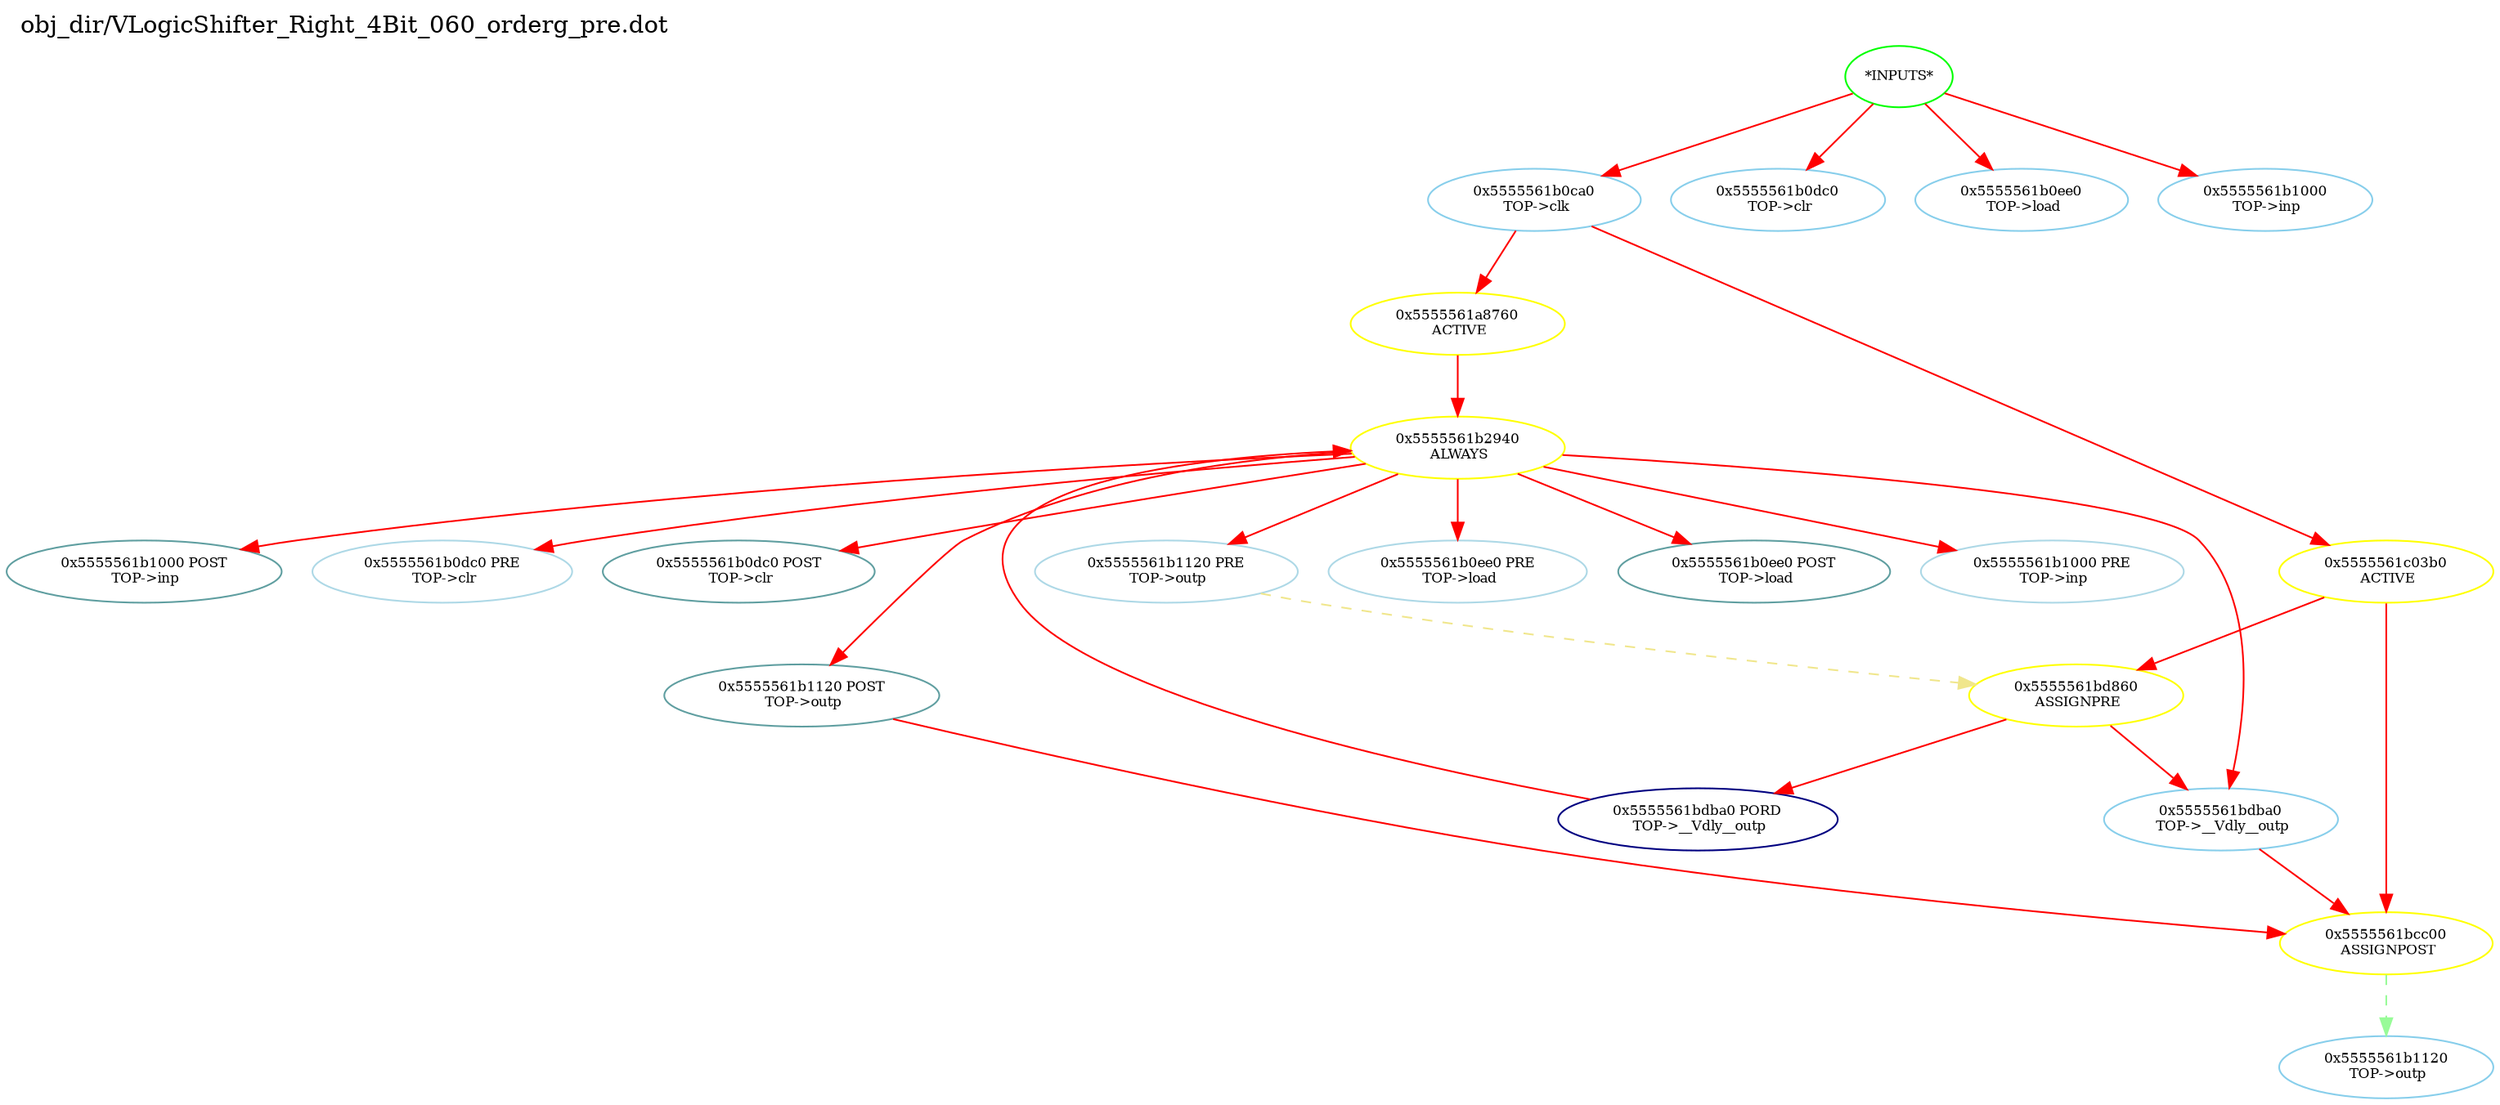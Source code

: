 digraph v3graph {
	graph	[label="obj_dir/VLogicShifter_Right_4Bit_060_orderg_pre.dot",
		 labelloc=t, labeljust=l,
		 //size="7.5,10",
		 rankdir=TB];
	n0	[fontsize=8 label="*INPUTS*", color=green];
	n0x5555561b0ae0_1	[fontsize=8 label="0x5555561b0ca0\n TOP->clk", color=skyblue];
	n0x5555561b0ae0_2	[fontsize=8 label="0x5555561b0dc0\n TOP->clr", color=skyblue];
	n0x5555561b0ae0_3	[fontsize=8 label="0x5555561b0ee0\n TOP->load", color=skyblue];
	n0x5555561b0ae0_4	[fontsize=8 label="0x5555561b1000\n TOP->inp", color=skyblue];
	n0x5555561b0ae0_5	[fontsize=8 label="0x5555561a8760\n ACTIVE", color=yellow];
	n0x5555561b0ae0_6	[fontsize=8 label="0x5555561b2940\n ALWAYS", color=yellow];
	n0x5555561b0ae0_7	[fontsize=8 label="0x5555561b0ee0 PRE\n TOP->load", color=lightblue];
	n0x5555561b0ae0_8	[fontsize=8 label="0x5555561b0ee0 POST\n TOP->load", color=CadetBlue];
	n0x5555561b0ae0_9	[fontsize=8 label="0x5555561b1000 PRE\n TOP->inp", color=lightblue];
	n0x5555561b0ae0_10	[fontsize=8 label="0x5555561b1000 POST\n TOP->inp", color=CadetBlue];
	n0x5555561b0ae0_11	[fontsize=8 label="0x5555561b0dc0 PRE\n TOP->clr", color=lightblue];
	n0x5555561b0ae0_12	[fontsize=8 label="0x5555561b0dc0 POST\n TOP->clr", color=CadetBlue];
	n0x5555561b0ae0_13	[fontsize=8 label="0x5555561b1120 PRE\n TOP->outp", color=lightblue];
	n0x5555561b0ae0_14	[fontsize=8 label="0x5555561b1120 POST\n TOP->outp", color=CadetBlue];
	n0x5555561b0ae0_15	[fontsize=8 label="0x5555561bdba0 PORD\n TOP->__Vdly__outp", color=NavyBlue];
	n0x5555561b0ae0_16	[fontsize=8 label="0x5555561bdba0\n TOP->__Vdly__outp", color=skyblue];
	n0x5555561b0ae0_17	[fontsize=8 label="0x5555561c03b0\n ACTIVE", color=yellow];
	n0x5555561b0ae0_18	[fontsize=8 label="0x5555561bd860\n ASSIGNPRE", color=yellow];
	n0x5555561b0ae0_19	[fontsize=8 label="0x5555561bcc00\n ASSIGNPOST", color=yellow];
	n0x5555561b0ae0_20	[fontsize=8 label="0x5555561b1120\n TOP->outp", color=skyblue];
	n0 -> n0x5555561b0ae0_1 [fontsize=8 label="" weight=1 color=red];
	n0 -> n0x5555561b0ae0_2 [fontsize=8 label="" weight=1 color=red];
	n0 -> n0x5555561b0ae0_3 [fontsize=8 label="" weight=1 color=red];
	n0 -> n0x5555561b0ae0_4 [fontsize=8 label="" weight=1 color=red];
	n0x5555561b0ae0_1 -> n0x5555561b0ae0_5 [fontsize=8 label="" weight=8 color=red];
	n0x5555561b0ae0_1 -> n0x5555561b0ae0_17 [fontsize=8 label="" weight=8 color=red];
	n0x5555561b0ae0_5 -> n0x5555561b0ae0_6 [fontsize=8 label="" weight=32 color=red];
	n0x5555561b0ae0_6 -> n0x5555561b0ae0_7 [fontsize=8 label="" weight=32 color=red];
	n0x5555561b0ae0_6 -> n0x5555561b0ae0_8 [fontsize=8 label="" weight=2 color=red];
	n0x5555561b0ae0_6 -> n0x5555561b0ae0_9 [fontsize=8 label="" weight=32 color=red];
	n0x5555561b0ae0_6 -> n0x5555561b0ae0_10 [fontsize=8 label="" weight=2 color=red];
	n0x5555561b0ae0_6 -> n0x5555561b0ae0_11 [fontsize=8 label="" weight=32 color=red];
	n0x5555561b0ae0_6 -> n0x5555561b0ae0_12 [fontsize=8 label="" weight=2 color=red];
	n0x5555561b0ae0_6 -> n0x5555561b0ae0_13 [fontsize=8 label="" weight=32 color=red];
	n0x5555561b0ae0_6 -> n0x5555561b0ae0_14 [fontsize=8 label="" weight=2 color=red];
	n0x5555561b0ae0_6 -> n0x5555561b0ae0_16 [fontsize=8 label="" weight=32 color=red];
	n0x5555561b0ae0_13 -> n0x5555561b0ae0_18 [fontsize=8 label="" weight=3 color=khaki style=dashed];
	n0x5555561b0ae0_14 -> n0x5555561b0ae0_19 [fontsize=8 label="" weight=2 color=red];
	n0x5555561b0ae0_15 -> n0x5555561b0ae0_6 [fontsize=8 label="" weight=32 color=red];
	n0x5555561b0ae0_16 -> n0x5555561b0ae0_19 [fontsize=8 label="" weight=8 color=red];
	n0x5555561b0ae0_17 -> n0x5555561b0ae0_18 [fontsize=8 label="" weight=32 color=red];
	n0x5555561b0ae0_17 -> n0x5555561b0ae0_19 [fontsize=8 label="" weight=32 color=red];
	n0x5555561b0ae0_18 -> n0x5555561b0ae0_15 [fontsize=8 label="" weight=32 color=red];
	n0x5555561b0ae0_18 -> n0x5555561b0ae0_16 [fontsize=8 label="" weight=32 color=red];
	n0x5555561b0ae0_19 -> n0x5555561b0ae0_20 [fontsize=8 label="" weight=1 color=PaleGreen style=dashed];
}
